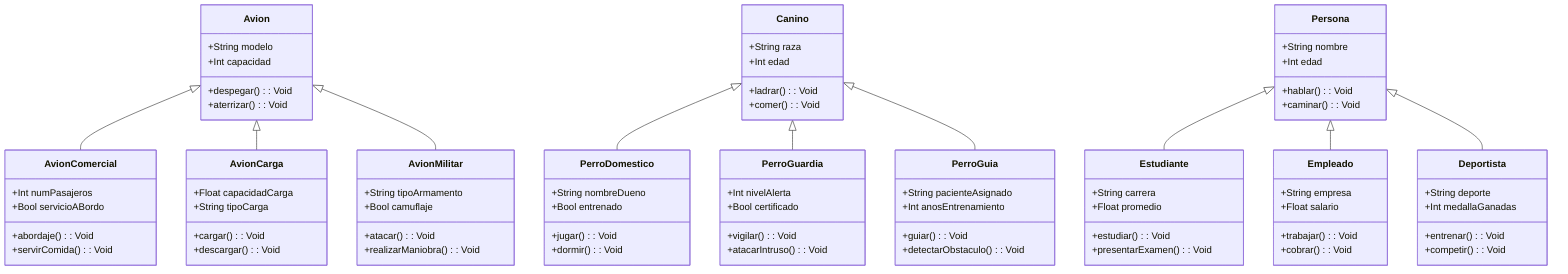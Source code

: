 classDiagram
    class Avion {
        +String modelo
        +Int capacidad
        +despegar() : Void
        +aterrizar() : Void
    }
    
    class AvionComercial {
        +Int numPasajeros
        +Bool servicioABordo
        +abordaje() : Void
        +servirComida() : Void
    }
    
    class AvionCarga {
        +Float capacidadCarga
        +String tipoCarga
        +cargar() : Void
        +descargar() : Void
    }
    
    class AvionMilitar {
        +String tipoArmamento
        +Bool camuflaje
        +atacar() : Void
        +realizarManiobra() : Void
    }
    
    Avion <|-- AvionComercial
    Avion <|-- AvionCarga
    Avion <|-- AvionMilitar
    
    class Canino {
        +String raza
        +Int edad
        +ladrar() : Void
        +comer() : Void
    }
    
    class PerroDomestico {
        +String nombreDueno
        +Bool entrenado
        +jugar() : Void
        +dormir() : Void
    }
    
    class PerroGuardia {
        +Int nivelAlerta
        +Bool certificado
        +vigilar() : Void
        +atacarIntruso() : Void
    }
    
    class PerroGuia {
        +String pacienteAsignado
        +Int anosEntrenamiento
        +guiar() : Void
        +detectarObstaculo() : Void
    }

    Canino <|-- PerroDomestico
    Canino <|-- PerroGuardia
    Canino <|-- PerroGuia
    
    class Persona {
        +String nombre
        +Int edad
        +hablar() : Void
        +caminar() : Void
    }
    
    class Estudiante {
        +String carrera
        +Float promedio
        +estudiar() : Void
        +presentarExamen() : Void
    }
    
    class Empleado {
        +String empresa
        +Float salario
        +trabajar() : Void
        +cobrar() : Void
    }
    
    class Deportista {
        +String deporte
        +Int medallaGanadas
        +entrenar() : Void
        +competir() : Void
    }
    
    Persona <|-- Estudiante
    Persona <|-- Empleado
    Persona <|-- Deportista